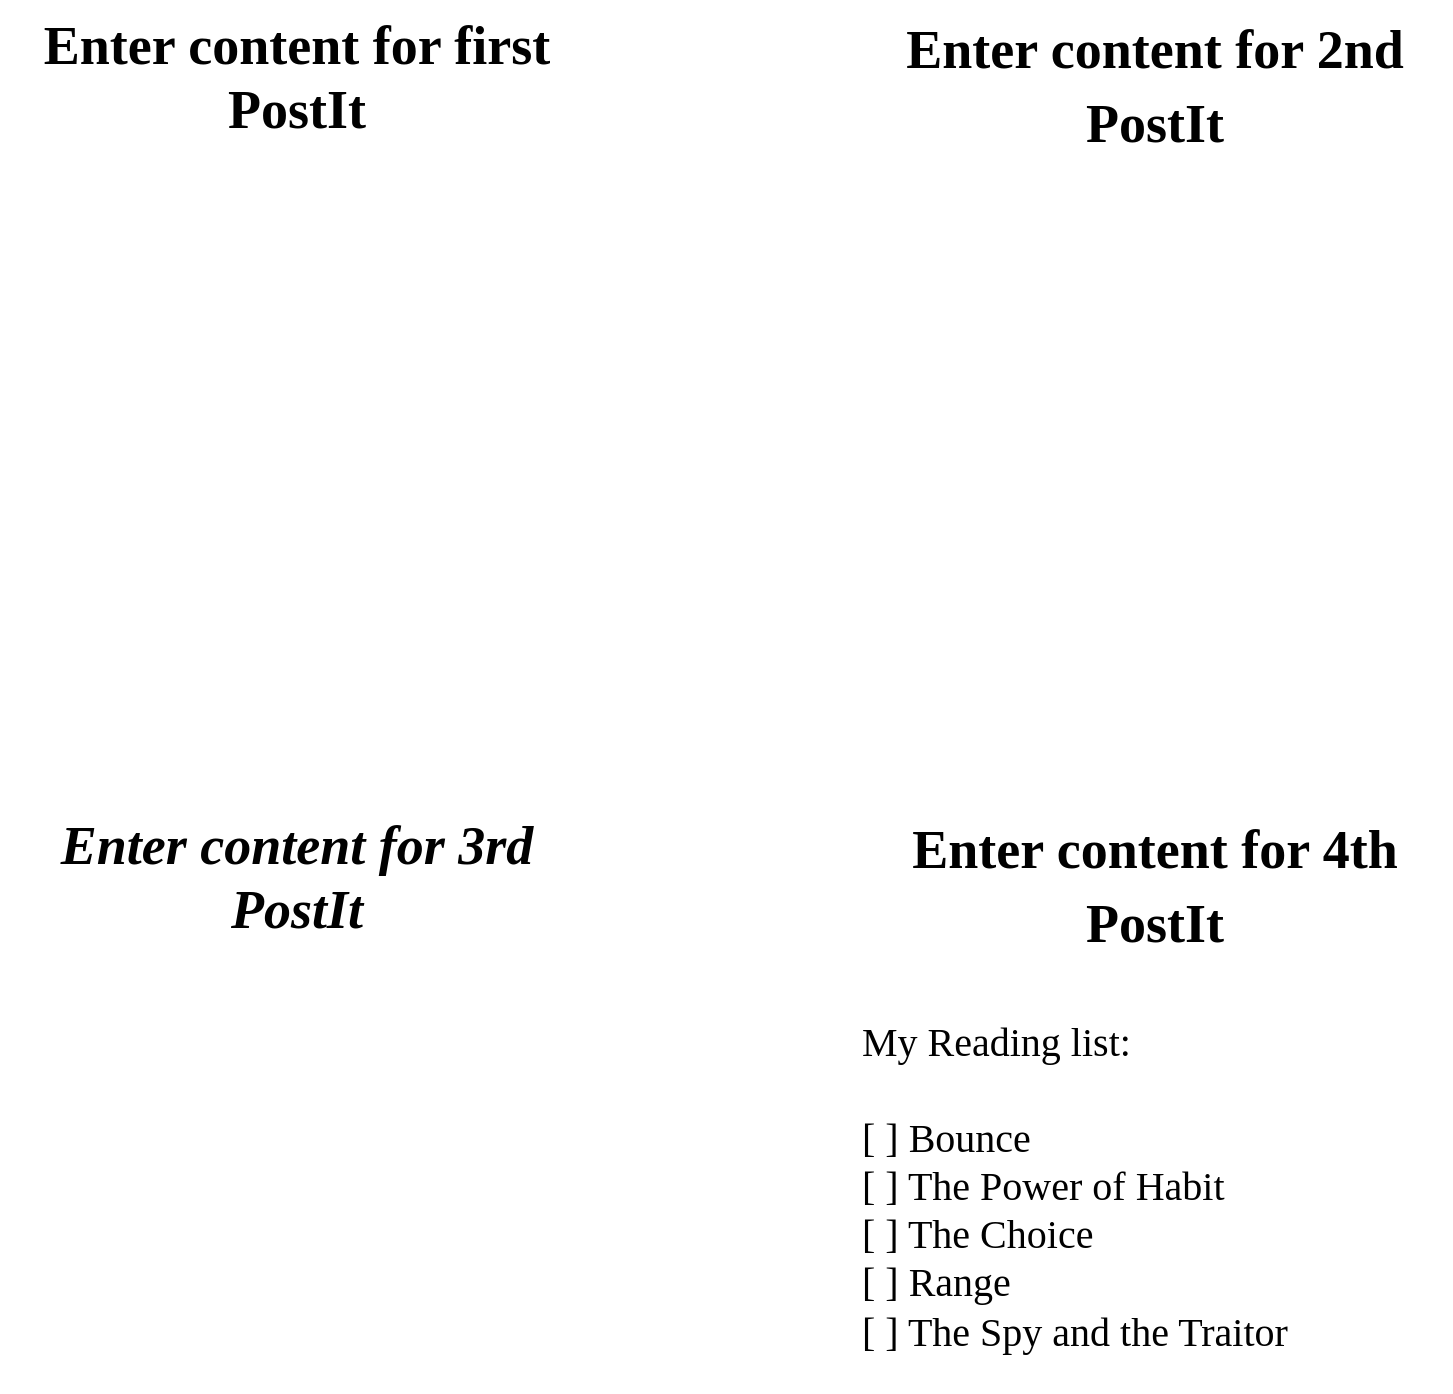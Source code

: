 <mxfile version="14.6.13" type="device"><diagram id="9nBZoB7AtlGQliLogiz_" name="Page-1"><mxGraphModel dx="570" dy="1893" grid="1" gridSize="10" guides="1" tooltips="1" connect="1" arrows="1" fold="1" page="1" pageScale="1" pageWidth="850" pageHeight="1100" math="0" shadow="0"><root><mxCell id="0"/><mxCell id="ROpI_GvsRMFa5oQ5Yov0-5" value="1" style="" parent="0"/><mxCell id="YQwL3v-z31JkzmOm8a5s-38" value="&lt;span id=&quot;docs-internal-guid-91f198a1-7fff-3233-473f-9b22b160ad6d&quot; style=&quot;font-size: 24px&quot;&gt;&lt;p dir=&quot;ltr&quot; style=&quot;line-height: 1.38 ; margin-top: 0pt ; margin-bottom: 0pt ; font-size: 24px&quot;&gt;&lt;span style=&quot;font-size: 27px&quot;&gt;Enter content for 4th PostIt&lt;/span&gt;&lt;/p&gt;&lt;/span&gt;&lt;blockquote style=&quot;margin: 0px 0px 0px 40px ; border: none ; padding: 0px ; font-size: 20px&quot;&gt;&lt;span&gt;&lt;p dir=&quot;ltr&quot; style=&quot;text-align: left ; line-height: 1.38 ; margin-top: 0pt ; margin-bottom: 0pt&quot;&gt;&lt;span style=&quot;font-weight: normal;&quot;&gt;&lt;br&gt;&lt;/span&gt;&lt;/p&gt;&lt;/span&gt;&lt;/blockquote&gt;&lt;font style=&quot;font-size: 20px&quot;&gt;&lt;span style=&quot;font-weight: normal;&quot;&gt;&lt;div style=&quot;text-align: left&quot;&gt;My Reading list:&lt;/div&gt;&lt;div style=&quot;text-align: left&quot;&gt;&lt;br&gt;&lt;/div&gt;&lt;/span&gt;&lt;span style=&quot;font-weight: normal;&quot;&gt;&lt;div style=&quot;text-align: left&quot;&gt;&lt;span&gt;[ ] Bounce&lt;/span&gt;&lt;/div&gt;&lt;/span&gt;&lt;span style=&quot;font-weight: normal;&quot;&gt;&lt;div style=&quot;text-align: left&quot;&gt;&lt;span&gt;[ ] The Power of Habit&lt;/span&gt;&lt;/div&gt;&lt;/span&gt;&lt;span style=&quot;font-weight: normal;&quot;&gt;&lt;div style=&quot;text-align: left&quot;&gt;&lt;span&gt;[ ] The Choice&lt;/span&gt;&lt;/div&gt;&lt;/span&gt;&lt;span style=&quot;font-weight: normal;&quot;&gt;&lt;div style=&quot;text-align: left&quot;&gt;&lt;span&gt;[ ] Range&lt;/span&gt;&lt;/div&gt;&lt;/span&gt;&lt;span&gt;&lt;p dir=&quot;ltr&quot; style=&quot;text-align: left ; line-height: 1.38 ; margin-top: 0pt ; margin-bottom: 0pt&quot;&gt;&lt;span style=&quot;font-weight: normal;&quot;&gt;[ ] The Spy and the Traitor&lt;/span&gt;&lt;/p&gt;&lt;/span&gt;&lt;/font&gt;" style="whiteSpace=wrap;html=1;aspect=fixed;strokeColor=none;fontFamily=Comfortaa;fontSource=https%3A%2F%2Ffonts.googleapis.com%2Fcss%3Ffamily%3DComfortaa;fontSize=24;fontStyle=1;align=center;verticalAlign=top;" parent="ROpI_GvsRMFa5oQ5Yov0-5" vertex="1"><mxGeometry x="1343.71" y="639.91" width="295.275" height="295.28" as="geometry"/></mxCell><mxCell id="YQwL3v-z31JkzmOm8a5s-37" value="&lt;span style=&quot;font-size: 27px; font-weight: 700;&quot;&gt;Enter content for 3rd PostIt&lt;/span&gt;" style="whiteSpace=wrap;html=1;aspect=fixed;strokeColor=none;fontFamily=Comfortaa;fontSource=https%3A%2F%2Ffonts.googleapis.com%2Fcss%3Ffamily%3DComfortaa;verticalAlign=top;fontStyle=2" parent="ROpI_GvsRMFa5oQ5Yov0-5" vertex="1"><mxGeometry x="914.71" y="639.91" width="295.275" height="295.28" as="geometry"/></mxCell><mxCell id="YQwL3v-z31JkzmOm8a5s-36" value="&lt;span id=&quot;docs-internal-guid-74946839-7fff-ca21-ae01-91516b989707&quot; style=&quot;font-size: 24px&quot;&gt;&lt;p dir=&quot;ltr&quot; style=&quot;line-height: 1.38 ; margin-top: 0pt ; margin-bottom: 0pt ; font-size: 24px&quot;&gt;&lt;span style=&quot;font-size: 27px&quot;&gt;Enter content for 2nd PostIt&lt;/span&gt;&lt;br&gt;&lt;/p&gt;&lt;/span&gt;" style="whiteSpace=wrap;html=1;aspect=fixed;strokeColor=none;fontFamily=Comfortaa;fontSource=https%3A%2F%2Ffonts.googleapis.com%2Fcss%3Ffamily%3DComfortaa;align=center;fontSize=24;fontStyle=1;verticalAlign=top;" parent="ROpI_GvsRMFa5oQ5Yov0-5" vertex="1"><mxGeometry x="1343.71" y="240.13" width="295.275" height="295.28" as="geometry"/></mxCell><mxCell id="YQwL3v-z31JkzmOm8a5s-35" value="Enter content for first PostIt" style="whiteSpace=wrap;html=1;aspect=fixed;strokeColor=none;fontFamily=Comfortaa;fontSource=https%3A%2F%2Ffonts.googleapis.com%2Fcss%3Ffamily%3DComfortaa;verticalAlign=top;fontStyle=1;fontSize=27;" parent="ROpI_GvsRMFa5oQ5Yov0-5" vertex="1"><mxGeometry x="914.71" y="240.13" width="295.275" height="295.28" as="geometry"/></mxCell><mxCell id="YQwL3v-z31JkzmOm8a5s-45" value="" style="shape=image;verticalLabelPosition=bottom;labelBackgroundColor=#ffffff;verticalAlign=top;aspect=fixed;imageAspect=0;image=https://i.pinimg.com/originals/e6/fe/13/e6fe13488d779f42131fc7eb3747eacb.jpg;" parent="ROpI_GvsRMFa5oQ5Yov0-5" vertex="1"><mxGeometry x="991.07" y="770" width="142.55" height="142.55" as="geometry"/></mxCell><mxCell id="QifINPH9dTYTkiWTHs9S-6" value="" style="shape=image;verticalLabelPosition=bottom;labelBackgroundColor=#ffffff;verticalAlign=top;aspect=fixed;imageAspect=0;image=https://upload.wikimedia.org/wikipedia/en/thumb/e/e7/Kamp_Koral_characters.jpg/300px-Kamp_Koral_characters.jpg;" vertex="1" parent="ROpI_GvsRMFa5oQ5Yov0-5"><mxGeometry x="1359.67" y="327.41" width="263.35" height="182.59" as="geometry"/></mxCell><mxCell id="QifINPH9dTYTkiWTHs9S-7" value="" style="shape=image;verticalLabelPosition=bottom;labelBackgroundColor=#ffffff;verticalAlign=top;aspect=fixed;imageAspect=0;image=https://i.pinimg.com/originals/bb/86/84/bb8684336871d7fe5cf8adbda4110321.png;" vertex="1" parent="ROpI_GvsRMFa5oQ5Yov0-5"><mxGeometry x="956.32" y="338.32" width="212.05" height="171.68" as="geometry"/></mxCell></root></mxGraphModel></diagram></mxfile>